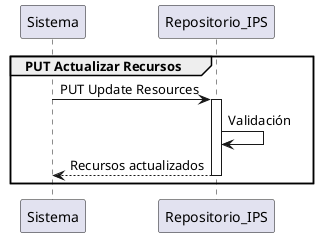 @startuml

group PUT Actualizar Recursos
Sistema -> Repositorio_IPS : PUT Update Resources
activate Repositorio_IPS
Repositorio_IPS -> Repositorio_IPS : Validación
Repositorio_IPS --> Sistema : Recursos actualizados
deactivate Repositorio_IPS
end

@enduml